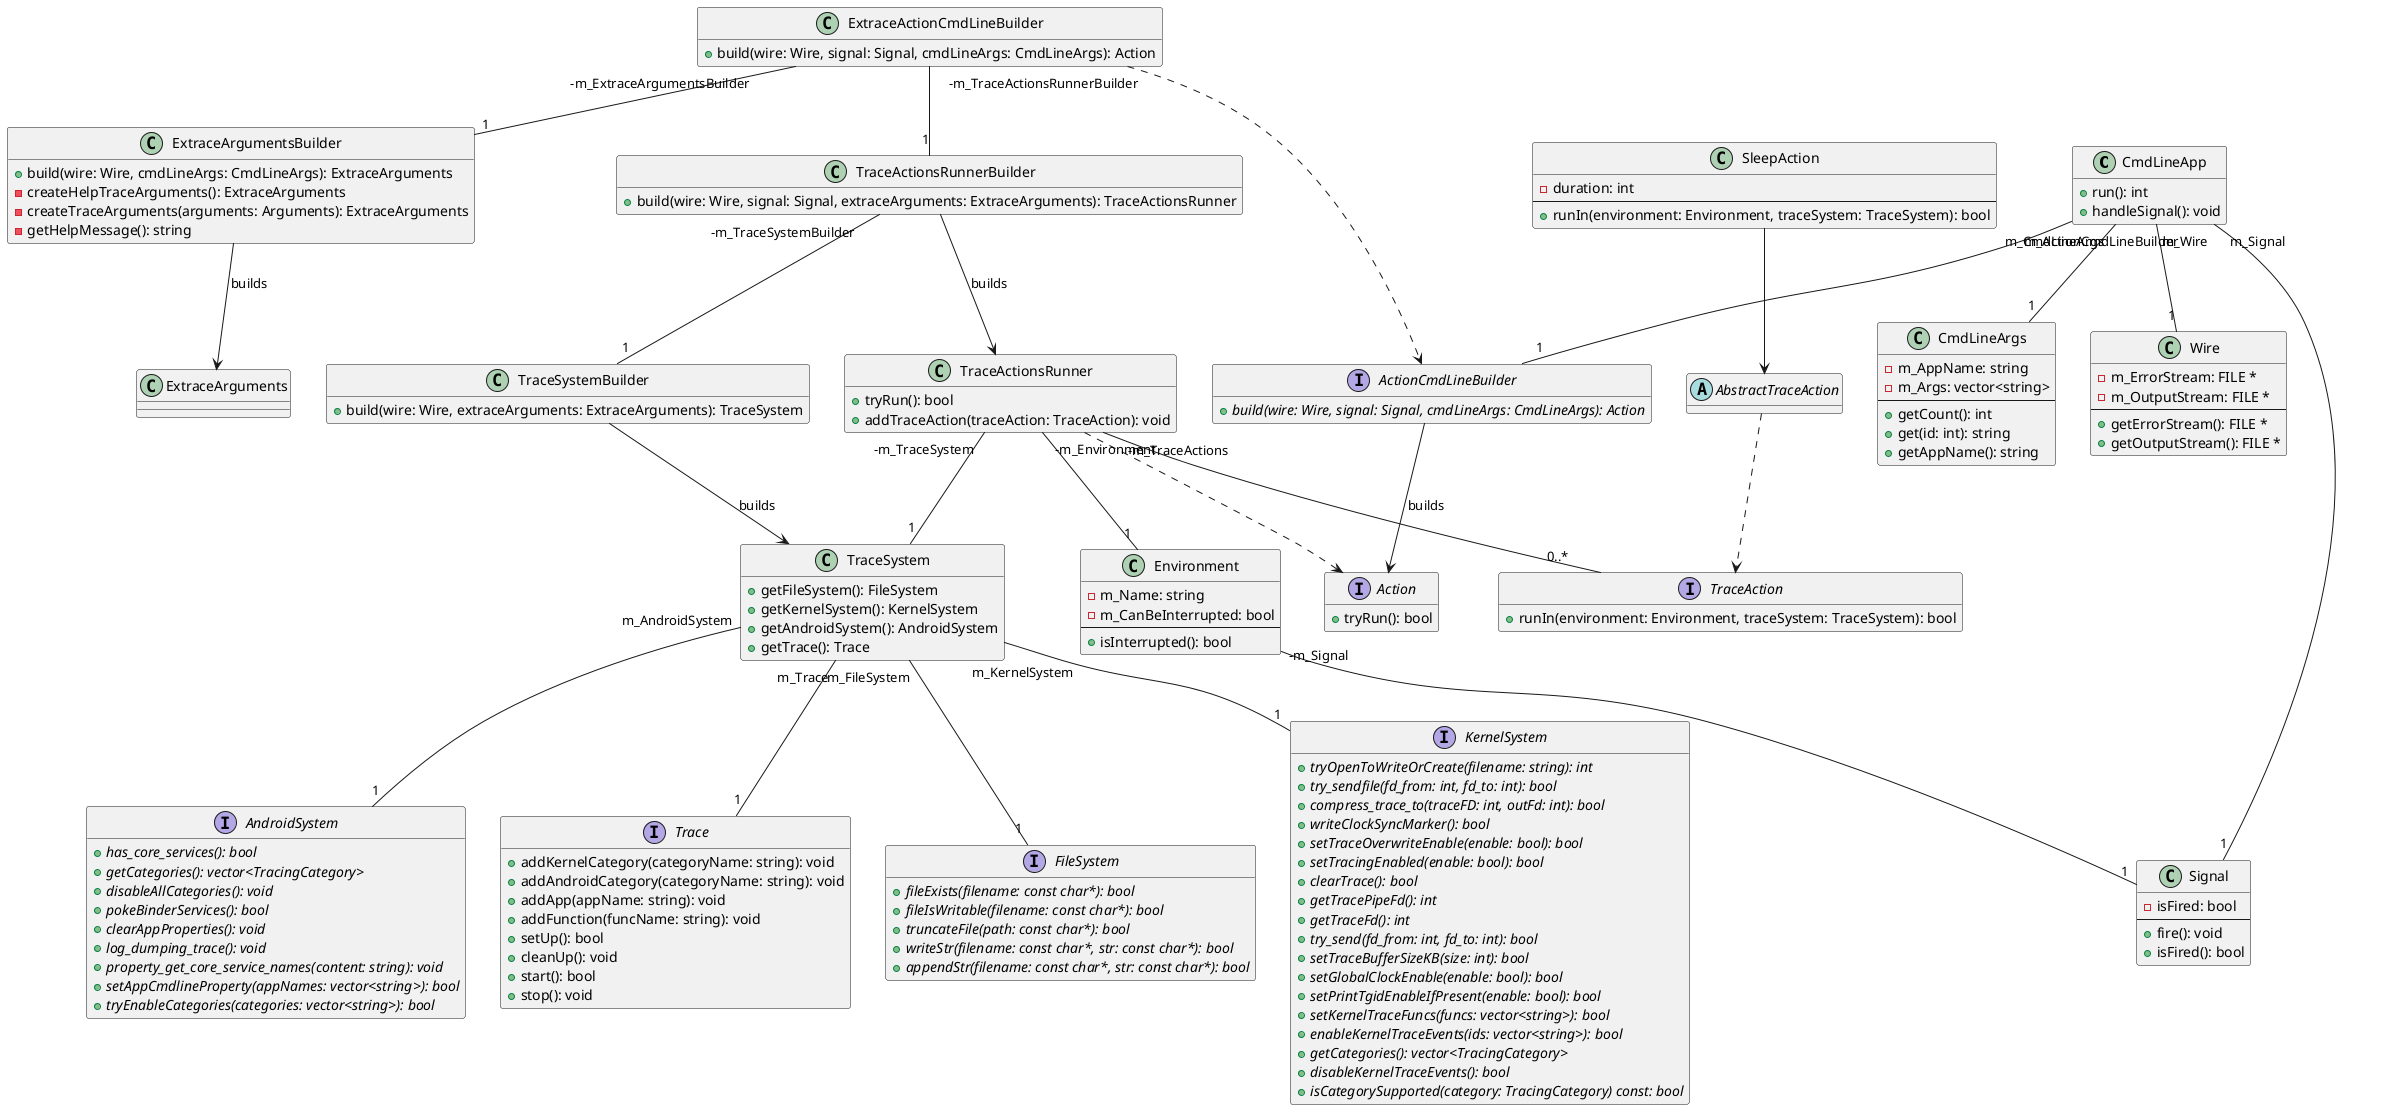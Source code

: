 @startuml

class CmdLineApp {
  + run(): int
  + handleSignal(): void
}
hide CmdLineApp fields

CmdLineApp "m_Wire" -- "1" Wire
CmdLineApp "m_CmdLineArgs" -- "1" CmdLineArgs
CmdLineApp "m_ActionCmdLineBuilder" -- "1" ActionCmdLineBuilder
CmdLineApp "m_Signal" -- "1" Signal

class Wire {
  - m_ErrorStream: FILE *
  - m_OutputStream: FILE *
  --
  + getErrorStream(): FILE *
  + getOutputStream(): FILE *
}
hide Wire methods

class Signal {
  - isFired: bool
  --
  + fire(): void
  + isFired(): bool
}

class CmdLineArgs {
  - m_AppName: string
  - m_Args: vector<string>
  --
  + getCount(): int
  + get(id: int): string
  + getAppName(): string  
}

interface ActionCmdLineBuilder {
  + {abstract} build(wire: Wire, signal: Signal, cmdLineArgs: CmdLineArgs): Action
}
hide ActionCmdLineBuilder fields

ActionCmdLineBuilder --> Action: builds

class ExtraceActionCmdLineBuilder {
  + build(wire: Wire, signal: Signal, cmdLineArgs: CmdLineArgs): Action 
}
hide ExtraceActionCmdLineBuilder fields

ExtraceActionCmdLineBuilder .> ActionCmdLineBuilder
ExtraceActionCmdLineBuilder "-m_ExtraceArgumentsBuilder" -- "1" ExtraceArgumentsBuilder
ExtraceActionCmdLineBuilder "-m_TraceActionsRunnerBuilder" -- "1" TraceActionsRunnerBuilder

class ExtraceArgumentsBuilder {
  + build(wire: Wire, cmdLineArgs: CmdLineArgs): ExtraceArguments
  - createHelpTraceArguments(): ExtraceArguments
  - createTraceArguments(arguments: Arguments): ExtraceArguments
  - getHelpMessage(): string
}
hide ExtraceArgumentsBuilder fields

ExtraceArgumentsBuilder --> ExtraceArguments: builds

class TraceSystemBuilder {
  + build(wire: Wire, extraceArguments: ExtraceArguments): TraceSystem
}
hide TraceSystemBuilder fields

TraceSystemBuilder --> TraceSystem: builds

class TraceActionsRunnerBuilder {
  + build(wire: Wire, signal: Signal, extraceArguments: ExtraceArguments): TraceActionsRunner
}
hide TraceActionsRunnerBuilder fields

TraceActionsRunnerBuilder "-m_TraceSystemBuilder" -- "1" TraceSystemBuilder
TraceActionsRunnerBuilder --> TraceActionsRunner: builds

class Environment {
  - m_Name: string
  - m_CanBeInterrupted: bool
  --
  + isInterrupted(): bool
}

Environment "-m_Signal" -- "1" Signal

class ExtraceArguments {
  
}

class TraceSystem {
  + getFileSystem(): FileSystem
  + getKernelSystem(): KernelSystem
  + getAndroidSystem(): AndroidSystem
  + getTrace(): Trace
}
hide TraceSystem fields

TraceSystem "m_FileSystem" -- "1" FileSystem
TraceSystem "m_KernelSystem" -- "1" KernelSystem
TraceSystem "m_AndroidSystem" -- "1" AndroidSystem
TraceSystem "m_Trace" -- "1" Trace

class TraceActionsRunner {
  + tryRun(): bool
  + addTraceAction(traceAction: TraceAction): void
}
hide TraceActionsRunner fields

TraceActionsRunner ..> Action
TraceActionsRunner "-m_Environment" -- "1" Environment
TraceActionsRunner "-m_TraceSystem" -- "1" TraceSystem
TraceActionsRunner "-m_TraceActions" -- "0..*" TraceAction

interface FileSystem {
  + {abstract} fileExists(filename: const char*): bool
  + {abstract} fileIsWritable(filename: const char*): bool
  + {abstract} truncateFile(path: const char*): bool
  + {abstract} writeStr(filename: const char*, str: const char*): bool
  + {abstract} appendStr(filename: const char*, str: const char*): bool
}
hide FileSystem fields

interface KernelSystem {
  + {abstract} tryOpenToWriteOrCreate(filename: string): int
  + {abstract} try_sendfile(fd_from: int, fd_to: int): bool
  + {abstract} compress_trace_to(traceFD: int, outFd: int): bool
  + {abstract} writeClockSyncMarker(): bool
  + {abstract} setTraceOverwriteEnable(enable: bool): bool
  + {abstract} setTracingEnabled(enable: bool): bool
  + {abstract} clearTrace(): bool
  + {abstract} getTracePipeFd(): int
  + {abstract} getTraceFd(): int
  + {abstract} try_send(fd_from: int, fd_to: int): bool
  + {abstract} setTraceBufferSizeKB(size: int): bool
  + {abstract} setGlobalClockEnable(enable: bool): bool
  + {abstract} setPrintTgidEnableIfPresent(enable: bool): bool
  + {abstract} setKernelTraceFuncs(funcs: vector<string>): bool
  + {abstract} enableKernelTraceEvents(ids: vector<string>): bool
  + {abstract} getCategories(): vector<TracingCategory>
  + {abstract} disableKernelTraceEvents(): bool
  + {abstract} isCategorySupported(category: TracingCategory) const: bool
}
hide KernelSystem fields

interface AndroidSystem {
  + {abstract} has_core_services(): bool
  + {abstract} getCategories(): vector<TracingCategory>
  + {abstract} disableAllCategories(): void
  + {abstract} pokeBinderServices(): bool
  + {abstract} clearAppProperties(): void
  + {abstract} log_dumping_trace(): void
  + {abstract} property_get_core_service_names(content: string): void
  + {abstract} setAppCmdlineProperty(appNames: vector<string>): bool
  + {abstract} tryEnableCategories(categories: vector<string>): bool
}
hide AndroidSystem fields

interface Trace {
  + addKernelCategory(categoryName: string): void
  + addAndroidCategory(categoryName: string): void
  + addApp(appName: string): void
  + addFunction(funcName: string): void
  + setUp(): bool 
  + cleanUp(): void 
  + start(): bool 
  + stop(): void 
}
hide Trace fields

interface Action {
  + tryRun(): bool
}
hide Action fields

interface TraceAction {
  + runIn(environment: Environment, traceSystem: TraceSystem): bool
}
hide TraceAction fields

abstract class AbstractTraceAction {
  
}
hide AbstractTraceAction fields

AbstractTraceAction ..> TraceAction

class SleepAction {
  - duration: int
  --
  + runIn(environment: Environment, traceSystem: TraceSystem): bool
}

SleepAction --> AbstractTraceAction

' Environment construction could be deeper
' Wired general class
' setWire - in CmdLineApp
' ExtraceActionCmdLineBuilder - build action from CmdLineArgs
' ExtraceArgumentsBuilder -> ExtraceArgsBuilder
' ExtraceActionBuilder - build action from ExtraceArgs
' ExtraceActionBuilder uses ExtraceActionsRunnerBuilder

@enduml